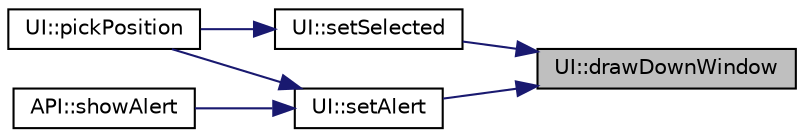 digraph "UI::drawDownWindow"
{
 // LATEX_PDF_SIZE
  edge [fontname="Helvetica",fontsize="10",labelfontname="Helvetica",labelfontsize="10"];
  node [fontname="Helvetica",fontsize="10",shape=record];
  rankdir="RL";
  Node1 [label="UI::drawDownWindow",height=0.2,width=0.4,color="black", fillcolor="grey75", style="filled", fontcolor="black",tooltip=" "];
  Node1 -> Node2 [dir="back",color="midnightblue",fontsize="10",style="solid",fontname="Helvetica"];
  Node2 [label="UI::setAlert",height=0.2,width=0.4,color="black", fillcolor="white", style="filled",URL="$classUI.html#ae9b38a25ab01c9ba0d0ece6eb8ef40ad",tooltip=" "];
  Node2 -> Node3 [dir="back",color="midnightblue",fontsize="10",style="solid",fontname="Helvetica"];
  Node3 [label="UI::pickPosition",height=0.2,width=0.4,color="black", fillcolor="white", style="filled",URL="$classUI.html#abc734862529ecb7067955e1ee374b9ba",tooltip=" "];
  Node2 -> Node4 [dir="back",color="midnightblue",fontsize="10",style="solid",fontname="Helvetica"];
  Node4 [label="API::showAlert",height=0.2,width=0.4,color="black", fillcolor="white", style="filled",URL="$classAPI.html#aa76cd1336aa22852b1866dfea06963ba",tooltip=" "];
  Node1 -> Node5 [dir="back",color="midnightblue",fontsize="10",style="solid",fontname="Helvetica"];
  Node5 [label="UI::setSelected",height=0.2,width=0.4,color="black", fillcolor="white", style="filled",URL="$classUI.html#ae4c929604d99bb76560382c2682bae9b",tooltip=" "];
  Node5 -> Node3 [dir="back",color="midnightblue",fontsize="10",style="solid",fontname="Helvetica"];
}
